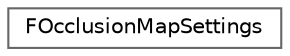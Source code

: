 digraph "Graphical Class Hierarchy"
{
 // INTERACTIVE_SVG=YES
 // LATEX_PDF_SIZE
  bgcolor="transparent";
  edge [fontname=Helvetica,fontsize=10,labelfontname=Helvetica,labelfontsize=10];
  node [fontname=Helvetica,fontsize=10,shape=box,height=0.2,width=0.4];
  rankdir="LR";
  Node0 [id="Node000000",label="FOcclusionMapSettings",height=0.2,width=0.4,color="grey40", fillcolor="white", style="filled",URL="$d0/d73/structFOcclusionMapSettings.html",tooltip=" "];
}
